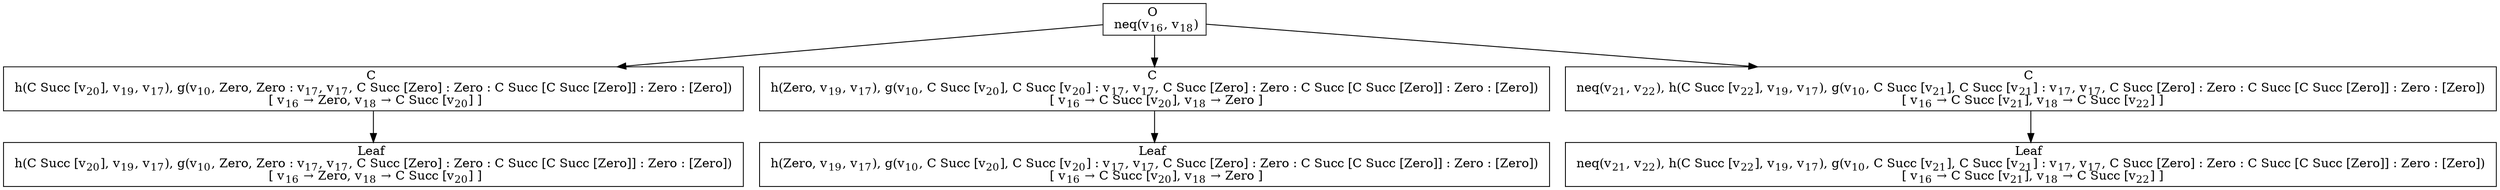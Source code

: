 digraph {
    graph [rankdir=TB
          ,bgcolor=transparent];
    node [shape=box
         ,fillcolor=white
         ,style=filled];
    0 [label=<O <BR/> neq(v<SUB>16</SUB>, v<SUB>18</SUB>)>];
    1 [label=<C <BR/> h(C Succ [v<SUB>20</SUB>], v<SUB>19</SUB>, v<SUB>17</SUB>), g(v<SUB>10</SUB>, Zero, Zero : v<SUB>17</SUB>, v<SUB>17</SUB>, C Succ [Zero] : Zero : C Succ [C Succ [Zero]] : Zero : [Zero]) <BR/>  [ v<SUB>16</SUB> &rarr; Zero, v<SUB>18</SUB> &rarr; C Succ [v<SUB>20</SUB>] ] >];
    2 [label=<C <BR/> h(Zero, v<SUB>19</SUB>, v<SUB>17</SUB>), g(v<SUB>10</SUB>, C Succ [v<SUB>20</SUB>], C Succ [v<SUB>20</SUB>] : v<SUB>17</SUB>, v<SUB>17</SUB>, C Succ [Zero] : Zero : C Succ [C Succ [Zero]] : Zero : [Zero]) <BR/>  [ v<SUB>16</SUB> &rarr; C Succ [v<SUB>20</SUB>], v<SUB>18</SUB> &rarr; Zero ] >];
    3 [label=<C <BR/> neq(v<SUB>21</SUB>, v<SUB>22</SUB>), h(C Succ [v<SUB>22</SUB>], v<SUB>19</SUB>, v<SUB>17</SUB>), g(v<SUB>10</SUB>, C Succ [v<SUB>21</SUB>], C Succ [v<SUB>21</SUB>] : v<SUB>17</SUB>, v<SUB>17</SUB>, C Succ [Zero] : Zero : C Succ [C Succ [Zero]] : Zero : [Zero]) <BR/>  [ v<SUB>16</SUB> &rarr; C Succ [v<SUB>21</SUB>], v<SUB>18</SUB> &rarr; C Succ [v<SUB>22</SUB>] ] >];
    4 [label=<Leaf <BR/> h(C Succ [v<SUB>20</SUB>], v<SUB>19</SUB>, v<SUB>17</SUB>), g(v<SUB>10</SUB>, Zero, Zero : v<SUB>17</SUB>, v<SUB>17</SUB>, C Succ [Zero] : Zero : C Succ [C Succ [Zero]] : Zero : [Zero]) <BR/>  [ v<SUB>16</SUB> &rarr; Zero, v<SUB>18</SUB> &rarr; C Succ [v<SUB>20</SUB>] ] >];
    5 [label=<Leaf <BR/> h(Zero, v<SUB>19</SUB>, v<SUB>17</SUB>), g(v<SUB>10</SUB>, C Succ [v<SUB>20</SUB>], C Succ [v<SUB>20</SUB>] : v<SUB>17</SUB>, v<SUB>17</SUB>, C Succ [Zero] : Zero : C Succ [C Succ [Zero]] : Zero : [Zero]) <BR/>  [ v<SUB>16</SUB> &rarr; C Succ [v<SUB>20</SUB>], v<SUB>18</SUB> &rarr; Zero ] >];
    6 [label=<Leaf <BR/> neq(v<SUB>21</SUB>, v<SUB>22</SUB>), h(C Succ [v<SUB>22</SUB>], v<SUB>19</SUB>, v<SUB>17</SUB>), g(v<SUB>10</SUB>, C Succ [v<SUB>21</SUB>], C Succ [v<SUB>21</SUB>] : v<SUB>17</SUB>, v<SUB>17</SUB>, C Succ [Zero] : Zero : C Succ [C Succ [Zero]] : Zero : [Zero]) <BR/>  [ v<SUB>16</SUB> &rarr; C Succ [v<SUB>21</SUB>], v<SUB>18</SUB> &rarr; C Succ [v<SUB>22</SUB>] ] >];
    0 -> 1 [label=""];
    0 -> 2 [label=""];
    0 -> 3 [label=""];
    1 -> 4 [label=""];
    2 -> 5 [label=""];
    3 -> 6 [label=""];
}